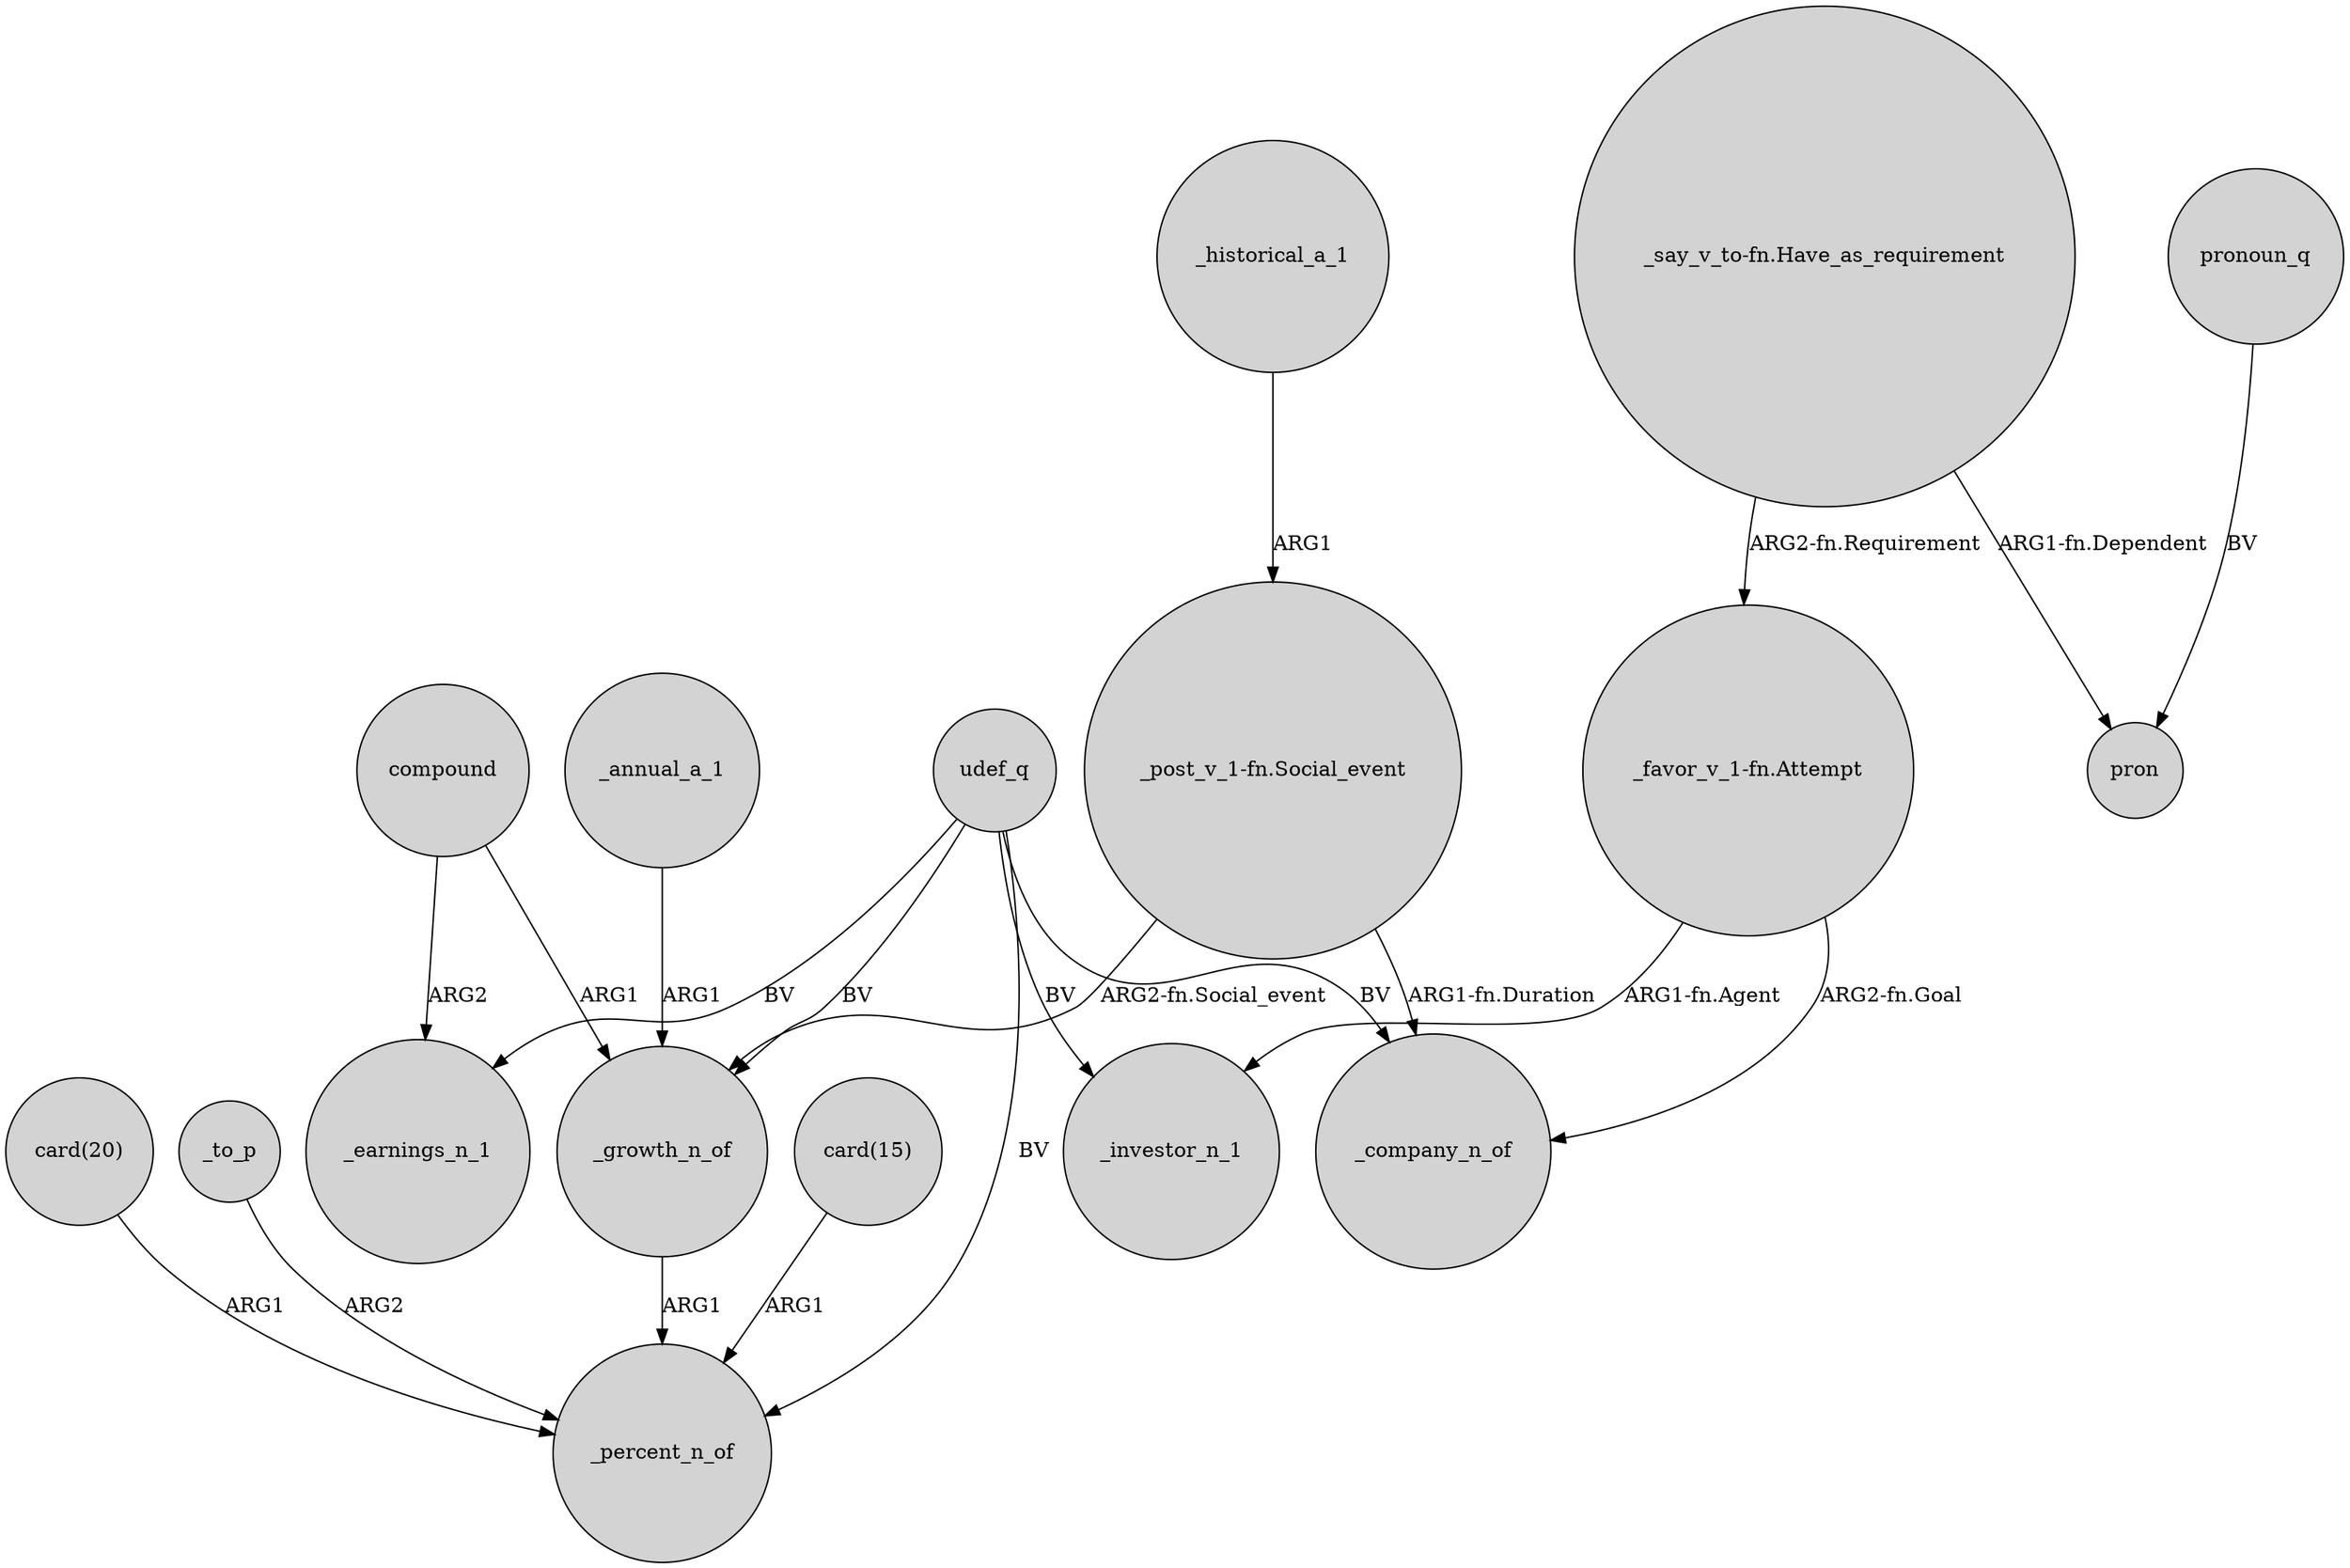 digraph {
	node [shape=circle style=filled]
	"card(20)" -> _percent_n_of [label=ARG1]
	"_say_v_to-fn.Have_as_requirement" -> "_favor_v_1-fn.Attempt" [label="ARG2-fn.Requirement"]
	"_favor_v_1-fn.Attempt" -> _company_n_of [label="ARG2-fn.Goal"]
	_to_p -> _percent_n_of [label=ARG2]
	"_favor_v_1-fn.Attempt" -> _investor_n_1 [label="ARG1-fn.Agent"]
	_annual_a_1 -> _growth_n_of [label=ARG1]
	compound -> _earnings_n_1 [label=ARG2]
	pronoun_q -> pron [label=BV]
	_growth_n_of -> _percent_n_of [label=ARG1]
	udef_q -> _earnings_n_1 [label=BV]
	udef_q -> _percent_n_of [label=BV]
	udef_q -> _company_n_of [label=BV]
	"_say_v_to-fn.Have_as_requirement" -> pron [label="ARG1-fn.Dependent"]
	"card(15)" -> _percent_n_of [label=ARG1]
	"_post_v_1-fn.Social_event" -> _company_n_of [label="ARG1-fn.Duration"]
	udef_q -> _growth_n_of [label=BV]
	"_post_v_1-fn.Social_event" -> _growth_n_of [label="ARG2-fn.Social_event"]
	_historical_a_1 -> "_post_v_1-fn.Social_event" [label=ARG1]
	compound -> _growth_n_of [label=ARG1]
	udef_q -> _investor_n_1 [label=BV]
}
